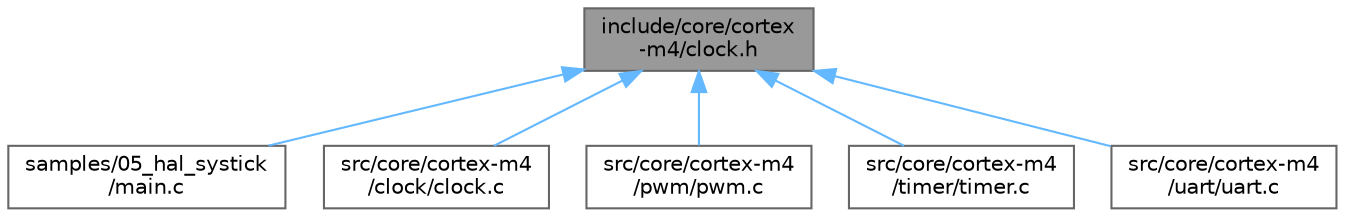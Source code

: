 digraph "include/core/cortex-m4/clock.h"
{
 // LATEX_PDF_SIZE
  bgcolor="transparent";
  edge [fontname=Helvetica,fontsize=10,labelfontname=Helvetica,labelfontsize=10];
  node [fontname=Helvetica,fontsize=10,shape=box,height=0.2,width=0.4];
  Node1 [id="Node000001",label="include/core/cortex\l-m4/clock.h",height=0.2,width=0.4,color="gray40", fillcolor="grey60", style="filled", fontcolor="black",tooltip="Clock HAL implementation for Cortex-M4 (STM32F401RE)."];
  Node1 -> Node2 [id="edge6_Node000001_Node000002",dir="back",color="steelblue1",style="solid",tooltip=" "];
  Node2 [id="Node000002",label="samples/05_hal_systick\l/main.c",height=0.2,width=0.4,color="grey40", fillcolor="white", style="filled",URL="$05__hal__systick_2main_8c.html",tooltip=" "];
  Node1 -> Node3 [id="edge7_Node000001_Node000003",dir="back",color="steelblue1",style="solid",tooltip=" "];
  Node3 [id="Node000003",label="src/core/cortex-m4\l/clock/clock.c",height=0.2,width=0.4,color="grey40", fillcolor="white", style="filled",URL="$clock_8c.html",tooltip="Cortex-M4 (STM32F4) Clock HAL Implementation."];
  Node1 -> Node4 [id="edge8_Node000001_Node000004",dir="back",color="steelblue1",style="solid",tooltip=" "];
  Node4 [id="Node000004",label="src/core/cortex-m4\l/pwm/pwm.c",height=0.2,width=0.4,color="grey40", fillcolor="white", style="filled",URL="$pwm_8c.html",tooltip="PWM driver implementation for STM32F4 series (Cortex-M4)."];
  Node1 -> Node5 [id="edge9_Node000001_Node000005",dir="back",color="steelblue1",style="solid",tooltip=" "];
  Node5 [id="Node000005",label="src/core/cortex-m4\l/timer/timer.c",height=0.2,width=0.4,color="grey40", fillcolor="white", style="filled",URL="$timer_8c.html",tooltip="Timer, SysTick and timer-peripheral helpers for STM32F4 (Cortex-M4)."];
  Node1 -> Node6 [id="edge10_Node000001_Node000006",dir="back",color="steelblue1",style="solid",tooltip=" "];
  Node6 [id="Node000006",label="src/core/cortex-m4\l/uart/uart.c",height=0.2,width=0.4,color="grey40", fillcolor="white", style="filled",URL="$uart_8c.html",tooltip="UART initialization and I/O functions for STM32F4 UART1, UART2, and UART6."];
}
